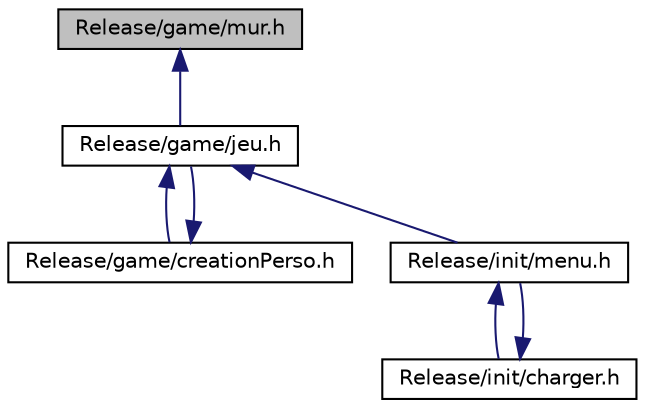 digraph "Release/game/mur.h"
{
  edge [fontname="Helvetica",fontsize="10",labelfontname="Helvetica",labelfontsize="10"];
  node [fontname="Helvetica",fontsize="10",shape=record];
  Node11 [label="Release/game/mur.h",height=0.2,width=0.4,color="black", fillcolor="grey75", style="filled", fontcolor="black"];
  Node11 -> Node12 [dir="back",color="midnightblue",fontsize="10",style="solid"];
  Node12 [label="Release/game/jeu.h",height=0.2,width=0.4,color="black", fillcolor="white", style="filled",URL="$jeu_8h.html",tooltip="permet de jouer apres la creation de personnage "];
  Node12 -> Node13 [dir="back",color="midnightblue",fontsize="10",style="solid"];
  Node13 [label="Release/game/creationPerso.h",height=0.2,width=0.4,color="black", fillcolor="white", style="filled",URL="$creation_perso_8h.html",tooltip="permet au joueur de cree un personnage "];
  Node13 -> Node12 [dir="back",color="midnightblue",fontsize="10",style="solid"];
  Node12 -> Node14 [dir="back",color="midnightblue",fontsize="10",style="solid"];
  Node14 [label="Release/init/menu.h",height=0.2,width=0.4,color="black", fillcolor="white", style="filled",URL="$menu_8h.html",tooltip="creer une fenetre permettant d&#39;afficher les boutons du menu "];
  Node14 -> Node15 [dir="back",color="midnightblue",fontsize="10",style="solid"];
  Node15 [label="Release/init/charger.h",height=0.2,width=0.4,color="black", fillcolor="white", style="filled",URL="$charger_8h.html",tooltip="permet d&#39;afficher les sauvegardes et cliquer sur une "];
  Node15 -> Node14 [dir="back",color="midnightblue",fontsize="10",style="solid"];
}
